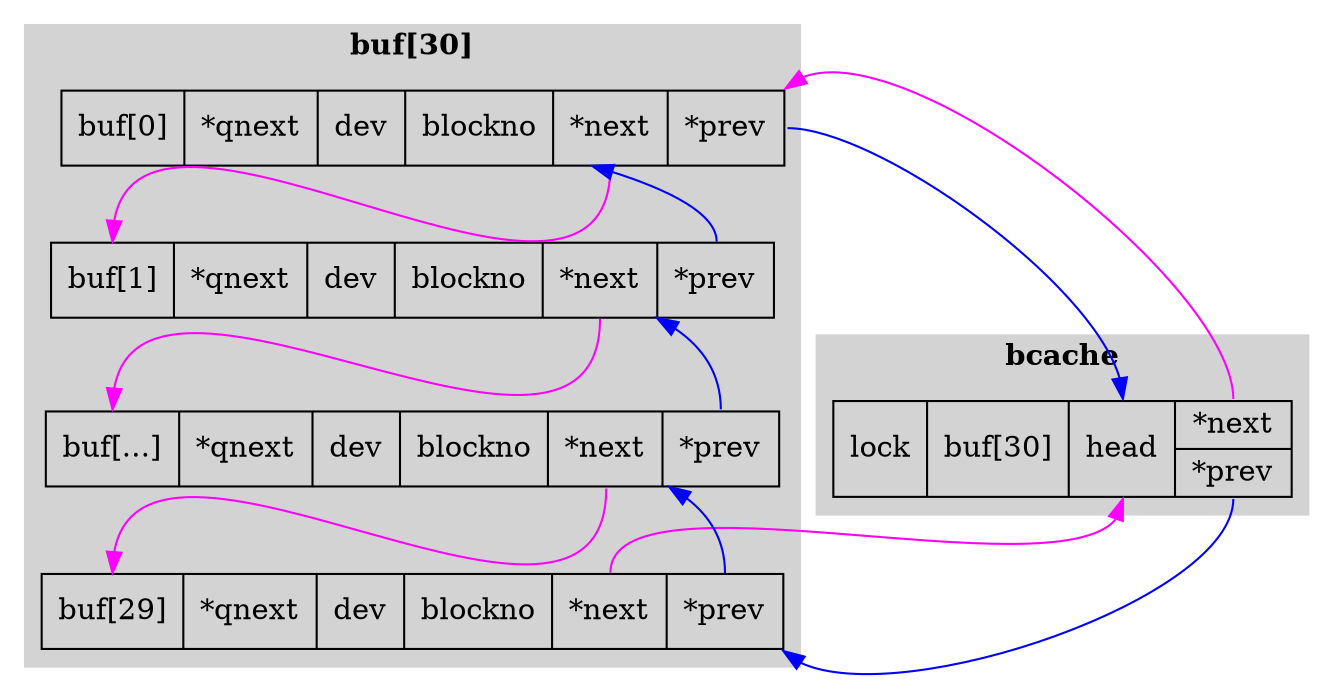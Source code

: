 digraph bcache {
  // rankdir=LR;
  node [shape=record];

  subgraph cluster_bcache {
    label=<<b>bcache</b>>; style=filled; color=lightgray;
    bcache[label="lock|<b>buf[30]|<h>head|{<n>*next|<p>*prev}"];
  }
  // bcache:b -> cluster_bufs;


  subgraph cluster_bufs {
    label=<<b>buf[30]</b>>; style=filled; color=lightgray;
    buf1[label="<a>buf[0]  |*qnext|dev|blockno|<n>*next|<p>*prev"];
    buf2[label="<a>buf[1]  |*qnext|dev|blockno|<n>*next|<p>*prev"];
    buf3[label="<a>buf[...]|*qnext|dev|blockno|<n>*next|<p>*prev"];
    buf9[label="<a>buf[29] |*qnext|dev|blockno|<n>*next|<p>*prev"];
  }

  // {rank=same buf1 buf2 buf9}

  buf1:n -> buf2:a   [color=magenta];
  buf2:n -> buf3:a   [color=magenta];
  buf3:n -> buf9:a   [color=magenta];
  buf9:n -> bcache:h [color=magenta];

  buf9:p -> buf3     [color=blue];
  buf3:p -> buf2     [color=blue];
  buf2:p -> buf1     [color=blue];
  buf1:p -> bcache:h [color=blue];

  bcache:n -> buf1:ne [color=magenta];
  bcache:p -> buf9:se [color=blue   ];
}
